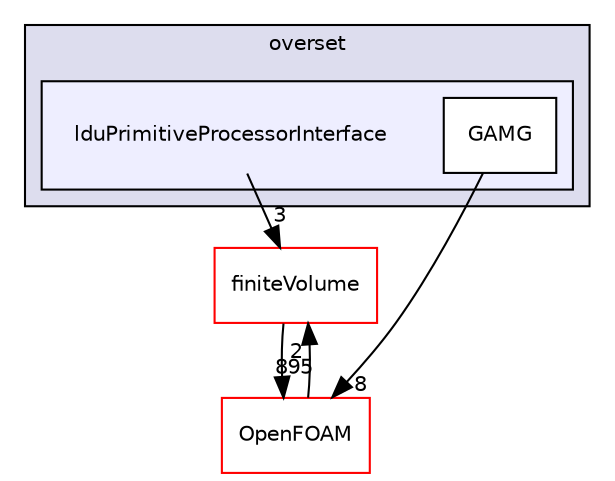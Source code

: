 digraph "src/overset/lduPrimitiveProcessorInterface" {
  bgcolor=transparent;
  compound=true
  node [ fontsize="10", fontname="Helvetica"];
  edge [ labelfontsize="10", labelfontname="Helvetica"];
  subgraph clusterdir_130ea3eb54766613bed36c4f96e55285 {
    graph [ bgcolor="#ddddee", pencolor="black", label="overset" fontname="Helvetica", fontsize="10", URL="dir_130ea3eb54766613bed36c4f96e55285.html"]
  subgraph clusterdir_b762ae4e91a4fddfcd1b3d4b364e39f6 {
    graph [ bgcolor="#eeeeff", pencolor="black", label="" URL="dir_b762ae4e91a4fddfcd1b3d4b364e39f6.html"];
    dir_b762ae4e91a4fddfcd1b3d4b364e39f6 [shape=plaintext label="lduPrimitiveProcessorInterface"];
    dir_b591f3ed32207ef7f7961609f1a6cf09 [shape=box label="GAMG" color="black" fillcolor="white" style="filled" URL="dir_b591f3ed32207ef7f7961609f1a6cf09.html"];
  }
  }
  dir_9bd15774b555cf7259a6fa18f99fe99b [shape=box label="finiteVolume" color="red" URL="dir_9bd15774b555cf7259a6fa18f99fe99b.html"];
  dir_c5473ff19b20e6ec4dfe5c310b3778a8 [shape=box label="OpenFOAM" color="red" URL="dir_c5473ff19b20e6ec4dfe5c310b3778a8.html"];
  dir_9bd15774b555cf7259a6fa18f99fe99b->dir_c5473ff19b20e6ec4dfe5c310b3778a8 [headlabel="895", labeldistance=1.5 headhref="dir_000814_002151.html"];
  dir_b762ae4e91a4fddfcd1b3d4b364e39f6->dir_9bd15774b555cf7259a6fa18f99fe99b [headlabel="3", labeldistance=1.5 headhref="dir_002964_000814.html"];
  dir_b591f3ed32207ef7f7961609f1a6cf09->dir_c5473ff19b20e6ec4dfe5c310b3778a8 [headlabel="8", labeldistance=1.5 headhref="dir_002965_002151.html"];
  dir_c5473ff19b20e6ec4dfe5c310b3778a8->dir_9bd15774b555cf7259a6fa18f99fe99b [headlabel="2", labeldistance=1.5 headhref="dir_002151_000814.html"];
}

